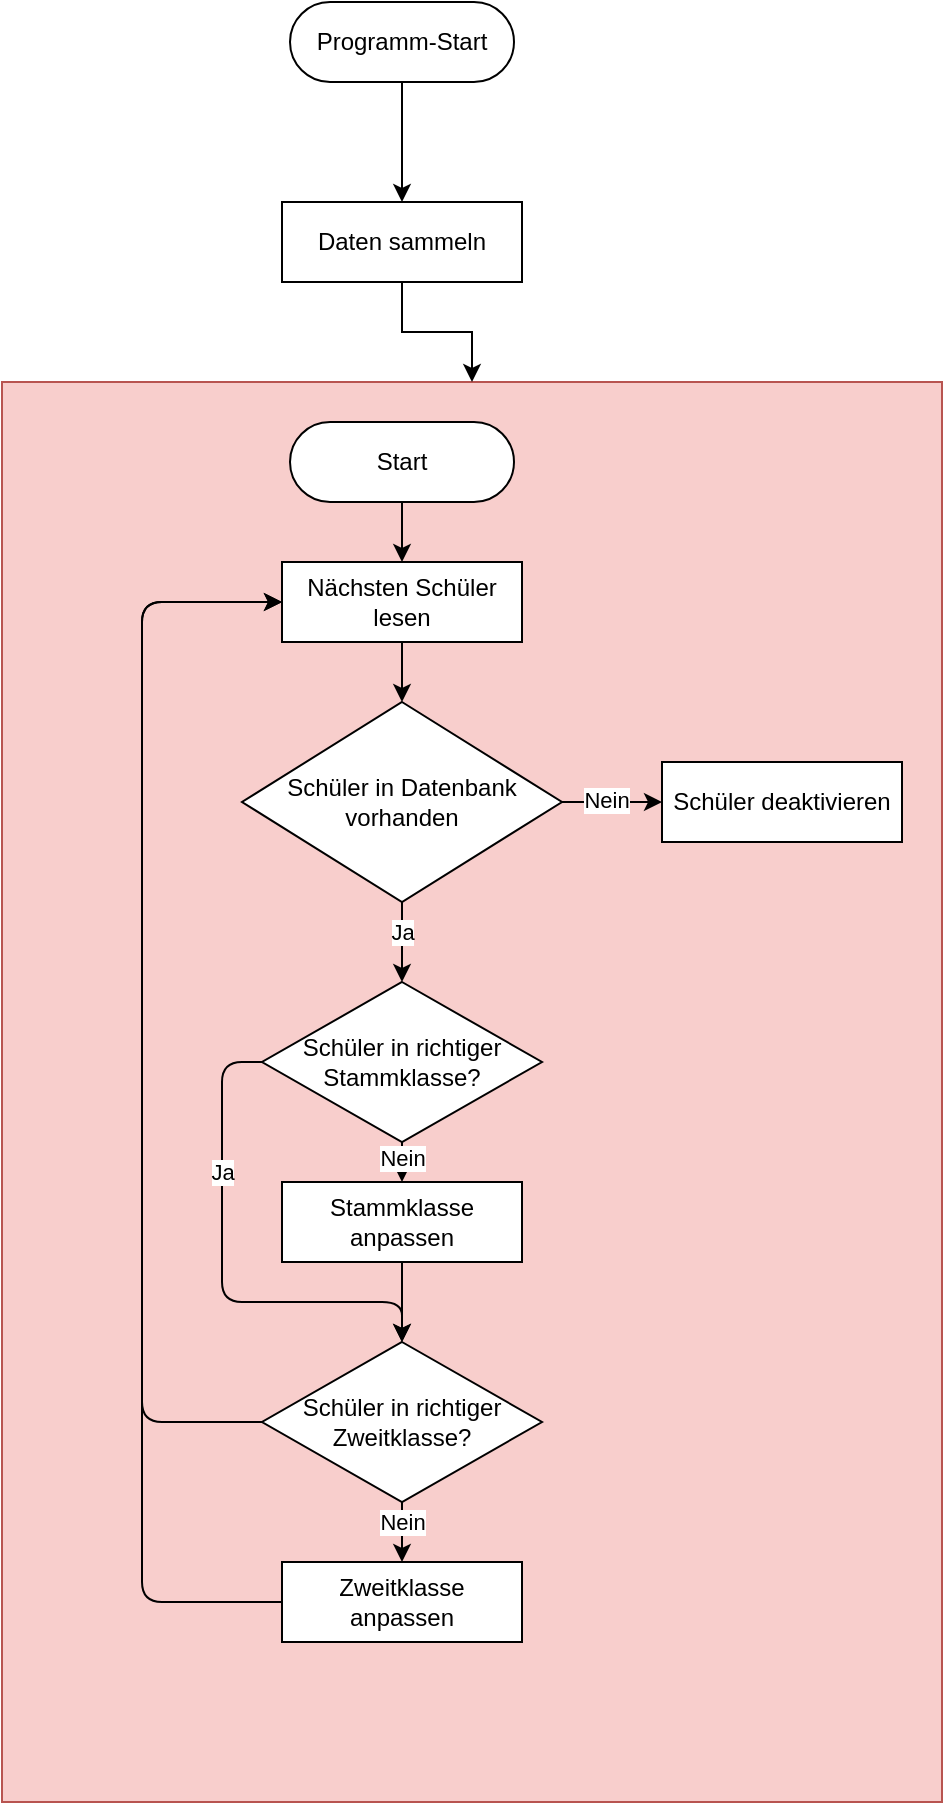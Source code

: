 <mxfile version="14.0.4" type="github">
  <diagram id="C5RBs43oDa-KdzZeNtuy" name="Page-1">
    <mxGraphModel dx="3466" dy="1284" grid="1" gridSize="10" guides="1" tooltips="1" connect="1" arrows="1" fold="1" page="0" pageScale="1" pageWidth="827" pageHeight="1169" math="0" shadow="0">
      <root>
        <mxCell id="WIyWlLk6GJQsqaUBKTNV-0" />
        <mxCell id="WIyWlLk6GJQsqaUBKTNV-1" parent="WIyWlLk6GJQsqaUBKTNV-0" />
        <mxCell id="o0AXf6mT2X_4u5LiD2bt-0" value="" style="rounded=0;whiteSpace=wrap;html=1;fillColor=#f8cecc;strokeColor=#b85450;" vertex="1" parent="WIyWlLk6GJQsqaUBKTNV-1">
          <mxGeometry x="-1820" y="-170" width="470" height="710" as="geometry" />
        </mxCell>
        <mxCell id="o0AXf6mT2X_4u5LiD2bt-1" value="Programm-Start" style="rounded=1;whiteSpace=wrap;html=1;arcSize=50;" vertex="1" parent="WIyWlLk6GJQsqaUBKTNV-1">
          <mxGeometry x="-1676" y="-360" width="112" height="40" as="geometry" />
        </mxCell>
        <mxCell id="o0AXf6mT2X_4u5LiD2bt-3" style="edgeStyle=orthogonalEdgeStyle;rounded=0;orthogonalLoop=1;jettySize=auto;html=1;exitX=0.5;exitY=1;exitDx=0;exitDy=0;entryX=0.5;entryY=0;entryDx=0;entryDy=0;" edge="1" parent="WIyWlLk6GJQsqaUBKTNV-1" source="o0AXf6mT2X_4u5LiD2bt-1" target="o0AXf6mT2X_4u5LiD2bt-6">
          <mxGeometry relative="1" as="geometry">
            <mxPoint x="-1620" y="-320" as="sourcePoint" />
            <mxPoint x="-1620" y="-270" as="targetPoint" />
          </mxGeometry>
        </mxCell>
        <mxCell id="o0AXf6mT2X_4u5LiD2bt-8" style="edgeStyle=orthogonalEdgeStyle;rounded=0;orthogonalLoop=1;jettySize=auto;html=1;exitX=0.5;exitY=1;exitDx=0;exitDy=0;entryX=0.5;entryY=0;entryDx=0;entryDy=0;" edge="1" parent="WIyWlLk6GJQsqaUBKTNV-1" source="o0AXf6mT2X_4u5LiD2bt-6" target="o0AXf6mT2X_4u5LiD2bt-0">
          <mxGeometry relative="1" as="geometry" />
        </mxCell>
        <mxCell id="o0AXf6mT2X_4u5LiD2bt-6" value="Daten sammeln" style="rounded=0;whiteSpace=wrap;html=1;" vertex="1" parent="WIyWlLk6GJQsqaUBKTNV-1">
          <mxGeometry x="-1680" y="-260" width="120" height="40" as="geometry" />
        </mxCell>
        <mxCell id="o0AXf6mT2X_4u5LiD2bt-13" style="edgeStyle=orthogonalEdgeStyle;rounded=0;orthogonalLoop=1;jettySize=auto;html=1;exitX=0.5;exitY=1;exitDx=0;exitDy=0;entryX=0.5;entryY=0;entryDx=0;entryDy=0;" edge="1" parent="WIyWlLk6GJQsqaUBKTNV-1" source="o0AXf6mT2X_4u5LiD2bt-10" target="o0AXf6mT2X_4u5LiD2bt-12">
          <mxGeometry relative="1" as="geometry" />
        </mxCell>
        <mxCell id="o0AXf6mT2X_4u5LiD2bt-10" value="Start" style="rounded=1;whiteSpace=wrap;html=1;arcSize=50;" vertex="1" parent="WIyWlLk6GJQsqaUBKTNV-1">
          <mxGeometry x="-1676" y="-150" width="112" height="40" as="geometry" />
        </mxCell>
        <mxCell id="o0AXf6mT2X_4u5LiD2bt-16" style="edgeStyle=orthogonalEdgeStyle;rounded=0;orthogonalLoop=1;jettySize=auto;html=1;exitX=0.5;exitY=1;exitDx=0;exitDy=0;entryX=0.5;entryY=0;entryDx=0;entryDy=0;" edge="1" parent="WIyWlLk6GJQsqaUBKTNV-1" source="o0AXf6mT2X_4u5LiD2bt-29" target="o0AXf6mT2X_4u5LiD2bt-15">
          <mxGeometry relative="1" as="geometry" />
        </mxCell>
        <mxCell id="o0AXf6mT2X_4u5LiD2bt-34" value="Ja" style="edgeLabel;html=1;align=center;verticalAlign=middle;resizable=0;points=[];" vertex="1" connectable="0" parent="o0AXf6mT2X_4u5LiD2bt-16">
          <mxGeometry x="-0.286" relative="1" as="geometry">
            <mxPoint as="offset" />
          </mxGeometry>
        </mxCell>
        <mxCell id="o0AXf6mT2X_4u5LiD2bt-12" value="Nächsten Schüler lesen" style="rounded=0;whiteSpace=wrap;html=1;" vertex="1" parent="WIyWlLk6GJQsqaUBKTNV-1">
          <mxGeometry x="-1680" y="-80" width="120" height="40" as="geometry" />
        </mxCell>
        <mxCell id="o0AXf6mT2X_4u5LiD2bt-19" style="edgeStyle=orthogonalEdgeStyle;rounded=0;orthogonalLoop=1;jettySize=auto;html=1;exitX=0.5;exitY=1;exitDx=0;exitDy=0;entryX=0.5;entryY=0;entryDx=0;entryDy=0;" edge="1" parent="WIyWlLk6GJQsqaUBKTNV-1" source="o0AXf6mT2X_4u5LiD2bt-15" target="o0AXf6mT2X_4u5LiD2bt-18">
          <mxGeometry relative="1" as="geometry" />
        </mxCell>
        <mxCell id="o0AXf6mT2X_4u5LiD2bt-35" value="Nein" style="edgeLabel;html=1;align=center;verticalAlign=middle;resizable=0;points=[];" vertex="1" connectable="0" parent="o0AXf6mT2X_4u5LiD2bt-19">
          <mxGeometry x="-0.233" relative="1" as="geometry">
            <mxPoint as="offset" />
          </mxGeometry>
        </mxCell>
        <mxCell id="o0AXf6mT2X_4u5LiD2bt-22" style="edgeStyle=orthogonalEdgeStyle;rounded=1;orthogonalLoop=1;jettySize=auto;html=1;exitX=0;exitY=0.5;exitDx=0;exitDy=0;entryX=0.5;entryY=0;entryDx=0;entryDy=0;" edge="1" parent="WIyWlLk6GJQsqaUBKTNV-1" source="o0AXf6mT2X_4u5LiD2bt-15" target="o0AXf6mT2X_4u5LiD2bt-21">
          <mxGeometry relative="1" as="geometry">
            <Array as="points">
              <mxPoint x="-1710" y="170" />
              <mxPoint x="-1710" y="290" />
              <mxPoint x="-1620" y="290" />
            </Array>
          </mxGeometry>
        </mxCell>
        <mxCell id="o0AXf6mT2X_4u5LiD2bt-36" value="Ja" style="edgeLabel;html=1;align=center;verticalAlign=middle;resizable=0;points=[];" vertex="1" connectable="0" parent="o0AXf6mT2X_4u5LiD2bt-22">
          <mxGeometry x="-0.4" relative="1" as="geometry">
            <mxPoint as="offset" />
          </mxGeometry>
        </mxCell>
        <mxCell id="o0AXf6mT2X_4u5LiD2bt-15" value="Schüler in richtiger Stammklasse?" style="rhombus;whiteSpace=wrap;html=1;" vertex="1" parent="WIyWlLk6GJQsqaUBKTNV-1">
          <mxGeometry x="-1690" y="130" width="140" height="80" as="geometry" />
        </mxCell>
        <mxCell id="o0AXf6mT2X_4u5LiD2bt-23" style="edgeStyle=orthogonalEdgeStyle;rounded=0;orthogonalLoop=1;jettySize=auto;html=1;exitX=0.5;exitY=1;exitDx=0;exitDy=0;entryX=0.5;entryY=0;entryDx=0;entryDy=0;" edge="1" parent="WIyWlLk6GJQsqaUBKTNV-1" source="o0AXf6mT2X_4u5LiD2bt-18" target="o0AXf6mT2X_4u5LiD2bt-21">
          <mxGeometry relative="1" as="geometry" />
        </mxCell>
        <mxCell id="o0AXf6mT2X_4u5LiD2bt-18" value="Stammklasse anpassen" style="rounded=0;whiteSpace=wrap;html=1;" vertex="1" parent="WIyWlLk6GJQsqaUBKTNV-1">
          <mxGeometry x="-1680" y="230" width="120" height="40" as="geometry" />
        </mxCell>
        <mxCell id="o0AXf6mT2X_4u5LiD2bt-25" style="edgeStyle=orthogonalEdgeStyle;rounded=1;orthogonalLoop=1;jettySize=auto;html=1;exitX=0.5;exitY=1;exitDx=0;exitDy=0;entryX=0.5;entryY=0;entryDx=0;entryDy=0;" edge="1" parent="WIyWlLk6GJQsqaUBKTNV-1" source="o0AXf6mT2X_4u5LiD2bt-21" target="o0AXf6mT2X_4u5LiD2bt-24">
          <mxGeometry relative="1" as="geometry" />
        </mxCell>
        <mxCell id="o0AXf6mT2X_4u5LiD2bt-37" value="Nein" style="edgeLabel;html=1;align=center;verticalAlign=middle;resizable=0;points=[];" vertex="1" connectable="0" parent="o0AXf6mT2X_4u5LiD2bt-25">
          <mxGeometry x="0.192" relative="1" as="geometry">
            <mxPoint y="-7.85" as="offset" />
          </mxGeometry>
        </mxCell>
        <mxCell id="o0AXf6mT2X_4u5LiD2bt-38" style="edgeStyle=orthogonalEdgeStyle;rounded=1;orthogonalLoop=1;jettySize=auto;html=1;exitX=0;exitY=0.5;exitDx=0;exitDy=0;entryX=0;entryY=0.5;entryDx=0;entryDy=0;" edge="1" parent="WIyWlLk6GJQsqaUBKTNV-1" source="o0AXf6mT2X_4u5LiD2bt-21" target="o0AXf6mT2X_4u5LiD2bt-12">
          <mxGeometry relative="1" as="geometry">
            <Array as="points">
              <mxPoint x="-1750" y="350" />
              <mxPoint x="-1750" y="-60" />
            </Array>
          </mxGeometry>
        </mxCell>
        <mxCell id="o0AXf6mT2X_4u5LiD2bt-21" value="Schüler in richtiger Zweitklasse?" style="rhombus;whiteSpace=wrap;html=1;" vertex="1" parent="WIyWlLk6GJQsqaUBKTNV-1">
          <mxGeometry x="-1690" y="310" width="140" height="80" as="geometry" />
        </mxCell>
        <mxCell id="o0AXf6mT2X_4u5LiD2bt-39" style="rounded=1;orthogonalLoop=1;jettySize=auto;html=1;exitX=0;exitY=0.5;exitDx=0;exitDy=0;entryX=0;entryY=0.5;entryDx=0;entryDy=0;" edge="1" parent="WIyWlLk6GJQsqaUBKTNV-1" source="o0AXf6mT2X_4u5LiD2bt-24" target="o0AXf6mT2X_4u5LiD2bt-12">
          <mxGeometry relative="1" as="geometry">
            <Array as="points">
              <mxPoint x="-1750" y="440" />
              <mxPoint x="-1750" y="-60" />
            </Array>
          </mxGeometry>
        </mxCell>
        <mxCell id="o0AXf6mT2X_4u5LiD2bt-24" value="Zweitklasse anpassen" style="rounded=0;whiteSpace=wrap;html=1;" vertex="1" parent="WIyWlLk6GJQsqaUBKTNV-1">
          <mxGeometry x="-1680" y="420" width="120" height="40" as="geometry" />
        </mxCell>
        <mxCell id="o0AXf6mT2X_4u5LiD2bt-32" style="edgeStyle=orthogonalEdgeStyle;rounded=1;orthogonalLoop=1;jettySize=auto;html=1;exitX=1;exitY=0.5;exitDx=0;exitDy=0;entryX=0;entryY=0.5;entryDx=0;entryDy=0;" edge="1" parent="WIyWlLk6GJQsqaUBKTNV-1" source="o0AXf6mT2X_4u5LiD2bt-29" target="o0AXf6mT2X_4u5LiD2bt-31">
          <mxGeometry relative="1" as="geometry" />
        </mxCell>
        <mxCell id="o0AXf6mT2X_4u5LiD2bt-33" value="Nein" style="edgeLabel;html=1;align=center;verticalAlign=middle;resizable=0;points=[];" vertex="1" connectable="0" parent="o0AXf6mT2X_4u5LiD2bt-32">
          <mxGeometry x="-0.144" y="1" relative="1" as="geometry">
            <mxPoint as="offset" />
          </mxGeometry>
        </mxCell>
        <mxCell id="o0AXf6mT2X_4u5LiD2bt-29" value="Schüler in Datenbank vorhanden" style="rhombus;whiteSpace=wrap;html=1;" vertex="1" parent="WIyWlLk6GJQsqaUBKTNV-1">
          <mxGeometry x="-1700" y="-10" width="160" height="100" as="geometry" />
        </mxCell>
        <mxCell id="o0AXf6mT2X_4u5LiD2bt-30" style="edgeStyle=orthogonalEdgeStyle;rounded=0;orthogonalLoop=1;jettySize=auto;html=1;exitX=0.5;exitY=1;exitDx=0;exitDy=0;entryX=0.5;entryY=0;entryDx=0;entryDy=0;" edge="1" parent="WIyWlLk6GJQsqaUBKTNV-1" source="o0AXf6mT2X_4u5LiD2bt-12" target="o0AXf6mT2X_4u5LiD2bt-29">
          <mxGeometry relative="1" as="geometry">
            <mxPoint x="-1620" y="-40" as="sourcePoint" />
            <mxPoint x="-1620" y="270" as="targetPoint" />
          </mxGeometry>
        </mxCell>
        <mxCell id="o0AXf6mT2X_4u5LiD2bt-31" value="Schüler deaktivieren" style="rounded=0;whiteSpace=wrap;html=1;" vertex="1" parent="WIyWlLk6GJQsqaUBKTNV-1">
          <mxGeometry x="-1490" y="20" width="120" height="40" as="geometry" />
        </mxCell>
      </root>
    </mxGraphModel>
  </diagram>
</mxfile>
